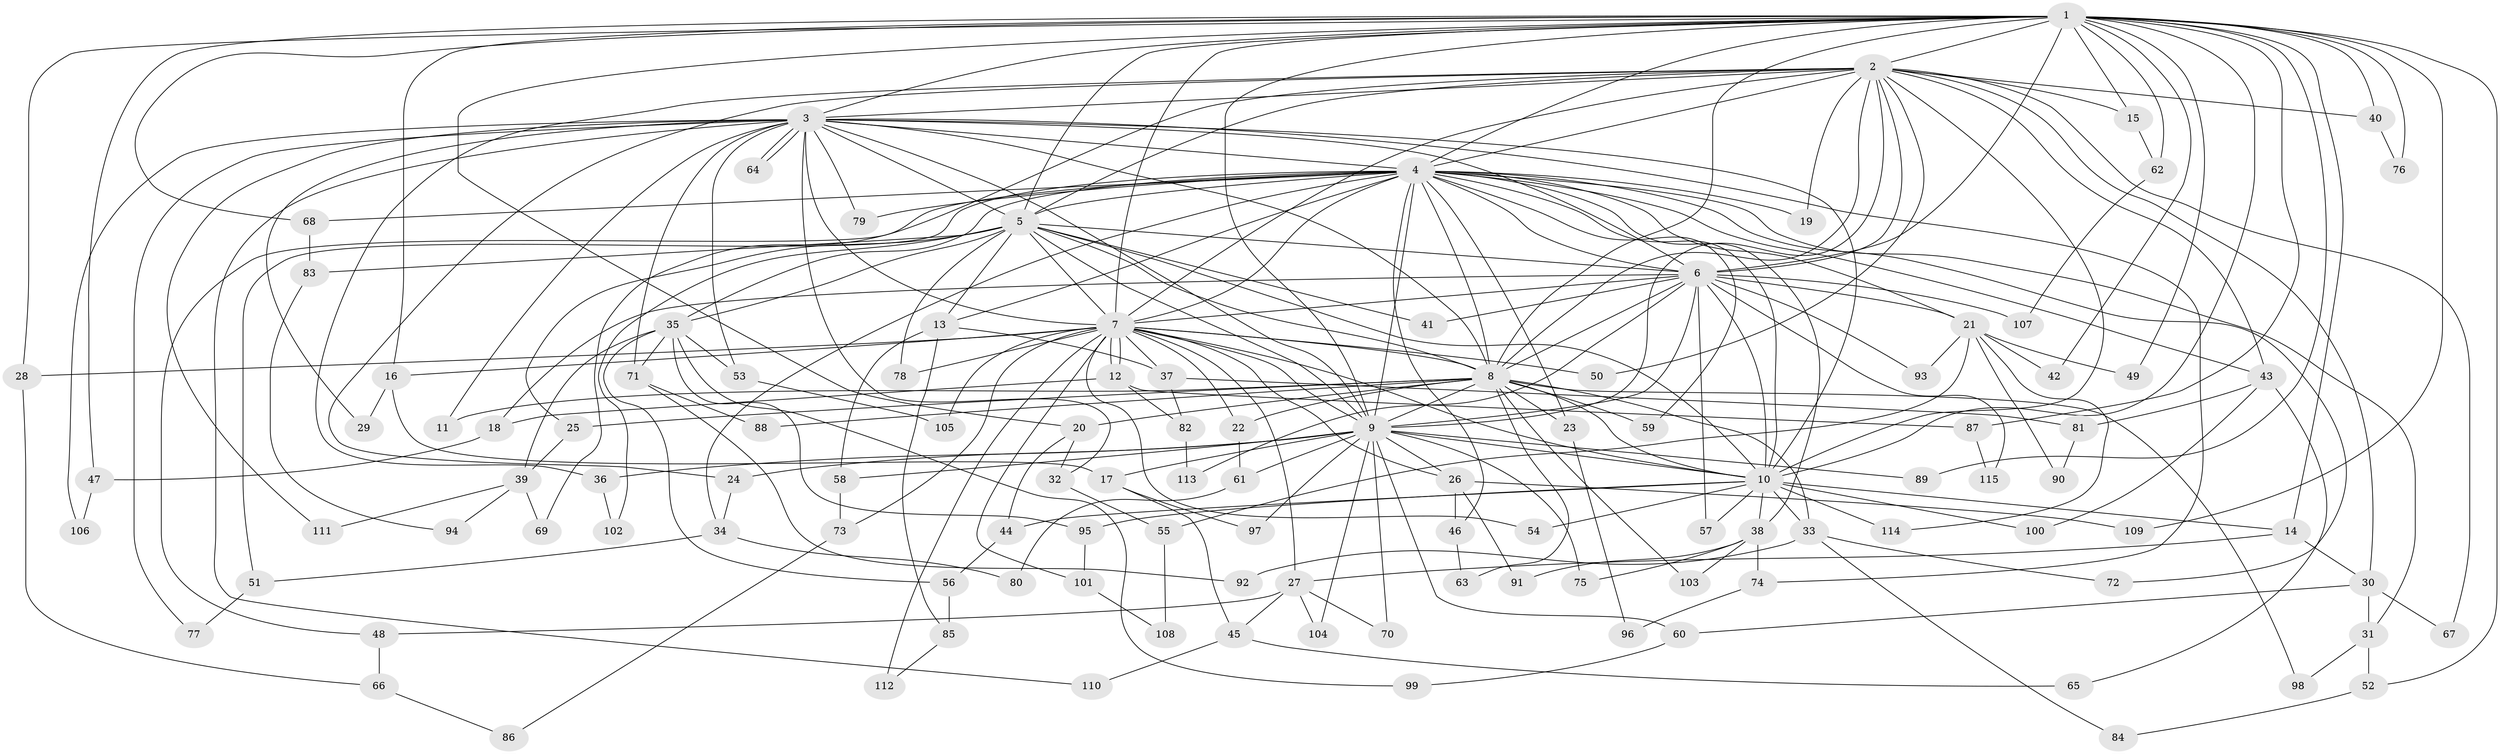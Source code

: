 // coarse degree distribution, {10: 0.05555555555555555, 12: 0.08333333333333333, 18: 0.027777777777777776, 19: 0.027777777777777776, 13: 0.027777777777777776, 9: 0.08333333333333333, 21: 0.027777777777777776, 6: 0.08333333333333333, 7: 0.1388888888888889, 8: 0.08333333333333333, 3: 0.1388888888888889, 5: 0.027777777777777776, 4: 0.05555555555555555, 1: 0.027777777777777776, 2: 0.1111111111111111}
// Generated by graph-tools (version 1.1) at 2025/49/03/04/25 22:49:54]
// undirected, 115 vertices, 255 edges
graph export_dot {
  node [color=gray90,style=filled];
  1;
  2;
  3;
  4;
  5;
  6;
  7;
  8;
  9;
  10;
  11;
  12;
  13;
  14;
  15;
  16;
  17;
  18;
  19;
  20;
  21;
  22;
  23;
  24;
  25;
  26;
  27;
  28;
  29;
  30;
  31;
  32;
  33;
  34;
  35;
  36;
  37;
  38;
  39;
  40;
  41;
  42;
  43;
  44;
  45;
  46;
  47;
  48;
  49;
  50;
  51;
  52;
  53;
  54;
  55;
  56;
  57;
  58;
  59;
  60;
  61;
  62;
  63;
  64;
  65;
  66;
  67;
  68;
  69;
  70;
  71;
  72;
  73;
  74;
  75;
  76;
  77;
  78;
  79;
  80;
  81;
  82;
  83;
  84;
  85;
  86;
  87;
  88;
  89;
  90;
  91;
  92;
  93;
  94;
  95;
  96;
  97;
  98;
  99;
  100;
  101;
  102;
  103;
  104;
  105;
  106;
  107;
  108;
  109;
  110;
  111;
  112;
  113;
  114;
  115;
  1 -- 2;
  1 -- 3;
  1 -- 4;
  1 -- 5;
  1 -- 6;
  1 -- 7;
  1 -- 8;
  1 -- 9;
  1 -- 10;
  1 -- 14;
  1 -- 15;
  1 -- 16;
  1 -- 20;
  1 -- 28;
  1 -- 40;
  1 -- 42;
  1 -- 47;
  1 -- 49;
  1 -- 52;
  1 -- 62;
  1 -- 68;
  1 -- 76;
  1 -- 87;
  1 -- 89;
  1 -- 109;
  2 -- 3;
  2 -- 4;
  2 -- 5;
  2 -- 6;
  2 -- 7;
  2 -- 8;
  2 -- 9;
  2 -- 10;
  2 -- 15;
  2 -- 19;
  2 -- 24;
  2 -- 30;
  2 -- 36;
  2 -- 40;
  2 -- 43;
  2 -- 50;
  2 -- 67;
  2 -- 69;
  3 -- 4;
  3 -- 5;
  3 -- 6;
  3 -- 7;
  3 -- 8;
  3 -- 9;
  3 -- 10;
  3 -- 11;
  3 -- 29;
  3 -- 32;
  3 -- 53;
  3 -- 64;
  3 -- 64;
  3 -- 71;
  3 -- 74;
  3 -- 77;
  3 -- 79;
  3 -- 106;
  3 -- 110;
  3 -- 111;
  4 -- 5;
  4 -- 6;
  4 -- 7;
  4 -- 8;
  4 -- 9;
  4 -- 10;
  4 -- 13;
  4 -- 19;
  4 -- 21;
  4 -- 23;
  4 -- 31;
  4 -- 34;
  4 -- 35;
  4 -- 38;
  4 -- 43;
  4 -- 46;
  4 -- 48;
  4 -- 51;
  4 -- 59;
  4 -- 68;
  4 -- 72;
  4 -- 79;
  5 -- 6;
  5 -- 7;
  5 -- 8;
  5 -- 9;
  5 -- 10;
  5 -- 13;
  5 -- 25;
  5 -- 35;
  5 -- 41;
  5 -- 78;
  5 -- 83;
  5 -- 102;
  6 -- 7;
  6 -- 8;
  6 -- 9;
  6 -- 10;
  6 -- 18;
  6 -- 21;
  6 -- 41;
  6 -- 57;
  6 -- 93;
  6 -- 107;
  6 -- 113;
  6 -- 115;
  7 -- 8;
  7 -- 9;
  7 -- 10;
  7 -- 12;
  7 -- 12;
  7 -- 16;
  7 -- 22;
  7 -- 26;
  7 -- 27;
  7 -- 28;
  7 -- 37;
  7 -- 50;
  7 -- 54;
  7 -- 73;
  7 -- 78;
  7 -- 101;
  7 -- 105;
  7 -- 112;
  8 -- 9;
  8 -- 10;
  8 -- 11;
  8 -- 20;
  8 -- 22;
  8 -- 23;
  8 -- 25;
  8 -- 33;
  8 -- 59;
  8 -- 63;
  8 -- 88;
  8 -- 98;
  8 -- 103;
  9 -- 10;
  9 -- 17;
  9 -- 24;
  9 -- 26;
  9 -- 36;
  9 -- 58;
  9 -- 60;
  9 -- 61;
  9 -- 70;
  9 -- 75;
  9 -- 89;
  9 -- 97;
  9 -- 104;
  10 -- 14;
  10 -- 33;
  10 -- 38;
  10 -- 44;
  10 -- 54;
  10 -- 57;
  10 -- 95;
  10 -- 100;
  10 -- 114;
  12 -- 18;
  12 -- 82;
  12 -- 87;
  13 -- 37;
  13 -- 58;
  13 -- 85;
  14 -- 27;
  14 -- 30;
  15 -- 62;
  16 -- 17;
  16 -- 29;
  17 -- 45;
  17 -- 97;
  18 -- 47;
  20 -- 32;
  20 -- 44;
  21 -- 42;
  21 -- 49;
  21 -- 55;
  21 -- 90;
  21 -- 93;
  21 -- 114;
  22 -- 61;
  23 -- 96;
  24 -- 34;
  25 -- 39;
  26 -- 46;
  26 -- 91;
  26 -- 109;
  27 -- 45;
  27 -- 48;
  27 -- 70;
  27 -- 104;
  28 -- 66;
  30 -- 31;
  30 -- 60;
  30 -- 67;
  31 -- 52;
  31 -- 98;
  32 -- 55;
  33 -- 72;
  33 -- 84;
  33 -- 92;
  34 -- 51;
  34 -- 80;
  35 -- 39;
  35 -- 53;
  35 -- 56;
  35 -- 71;
  35 -- 95;
  35 -- 99;
  36 -- 102;
  37 -- 81;
  37 -- 82;
  38 -- 74;
  38 -- 75;
  38 -- 91;
  38 -- 103;
  39 -- 69;
  39 -- 94;
  39 -- 111;
  40 -- 76;
  43 -- 65;
  43 -- 81;
  43 -- 100;
  44 -- 56;
  45 -- 65;
  45 -- 110;
  46 -- 63;
  47 -- 106;
  48 -- 66;
  51 -- 77;
  52 -- 84;
  53 -- 105;
  55 -- 108;
  56 -- 85;
  58 -- 73;
  60 -- 99;
  61 -- 80;
  62 -- 107;
  66 -- 86;
  68 -- 83;
  71 -- 88;
  71 -- 92;
  73 -- 86;
  74 -- 96;
  81 -- 90;
  82 -- 113;
  83 -- 94;
  85 -- 112;
  87 -- 115;
  95 -- 101;
  101 -- 108;
}
